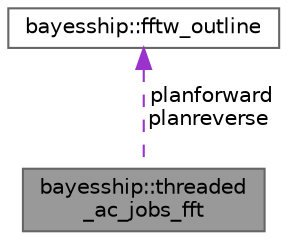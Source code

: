 digraph "bayesship::threaded_ac_jobs_fft"
{
 // LATEX_PDF_SIZE
  bgcolor="transparent";
  edge [fontname=Helvetica,fontsize=10,labelfontname=Helvetica,labelfontsize=10];
  node [fontname=Helvetica,fontsize=10,shape=box,height=0.2,width=0.4];
  Node1 [label="bayesship::threaded\l_ac_jobs_fft",height=0.2,width=0.4,color="gray40", fillcolor="grey60", style="filled", fontcolor="black",tooltip="Class to contain spectral method jobs."];
  Node2 -> Node1 [dir="back",color="darkorchid3",style="dashed",label=" planforward\nplanreverse" ];
  Node2 [label="bayesship::fftw_outline",height=0.2,width=0.4,color="gray40", fillcolor="white", style="filled",URL="$structbayesship_1_1fftw__outline.html",tooltip=" "];
}
